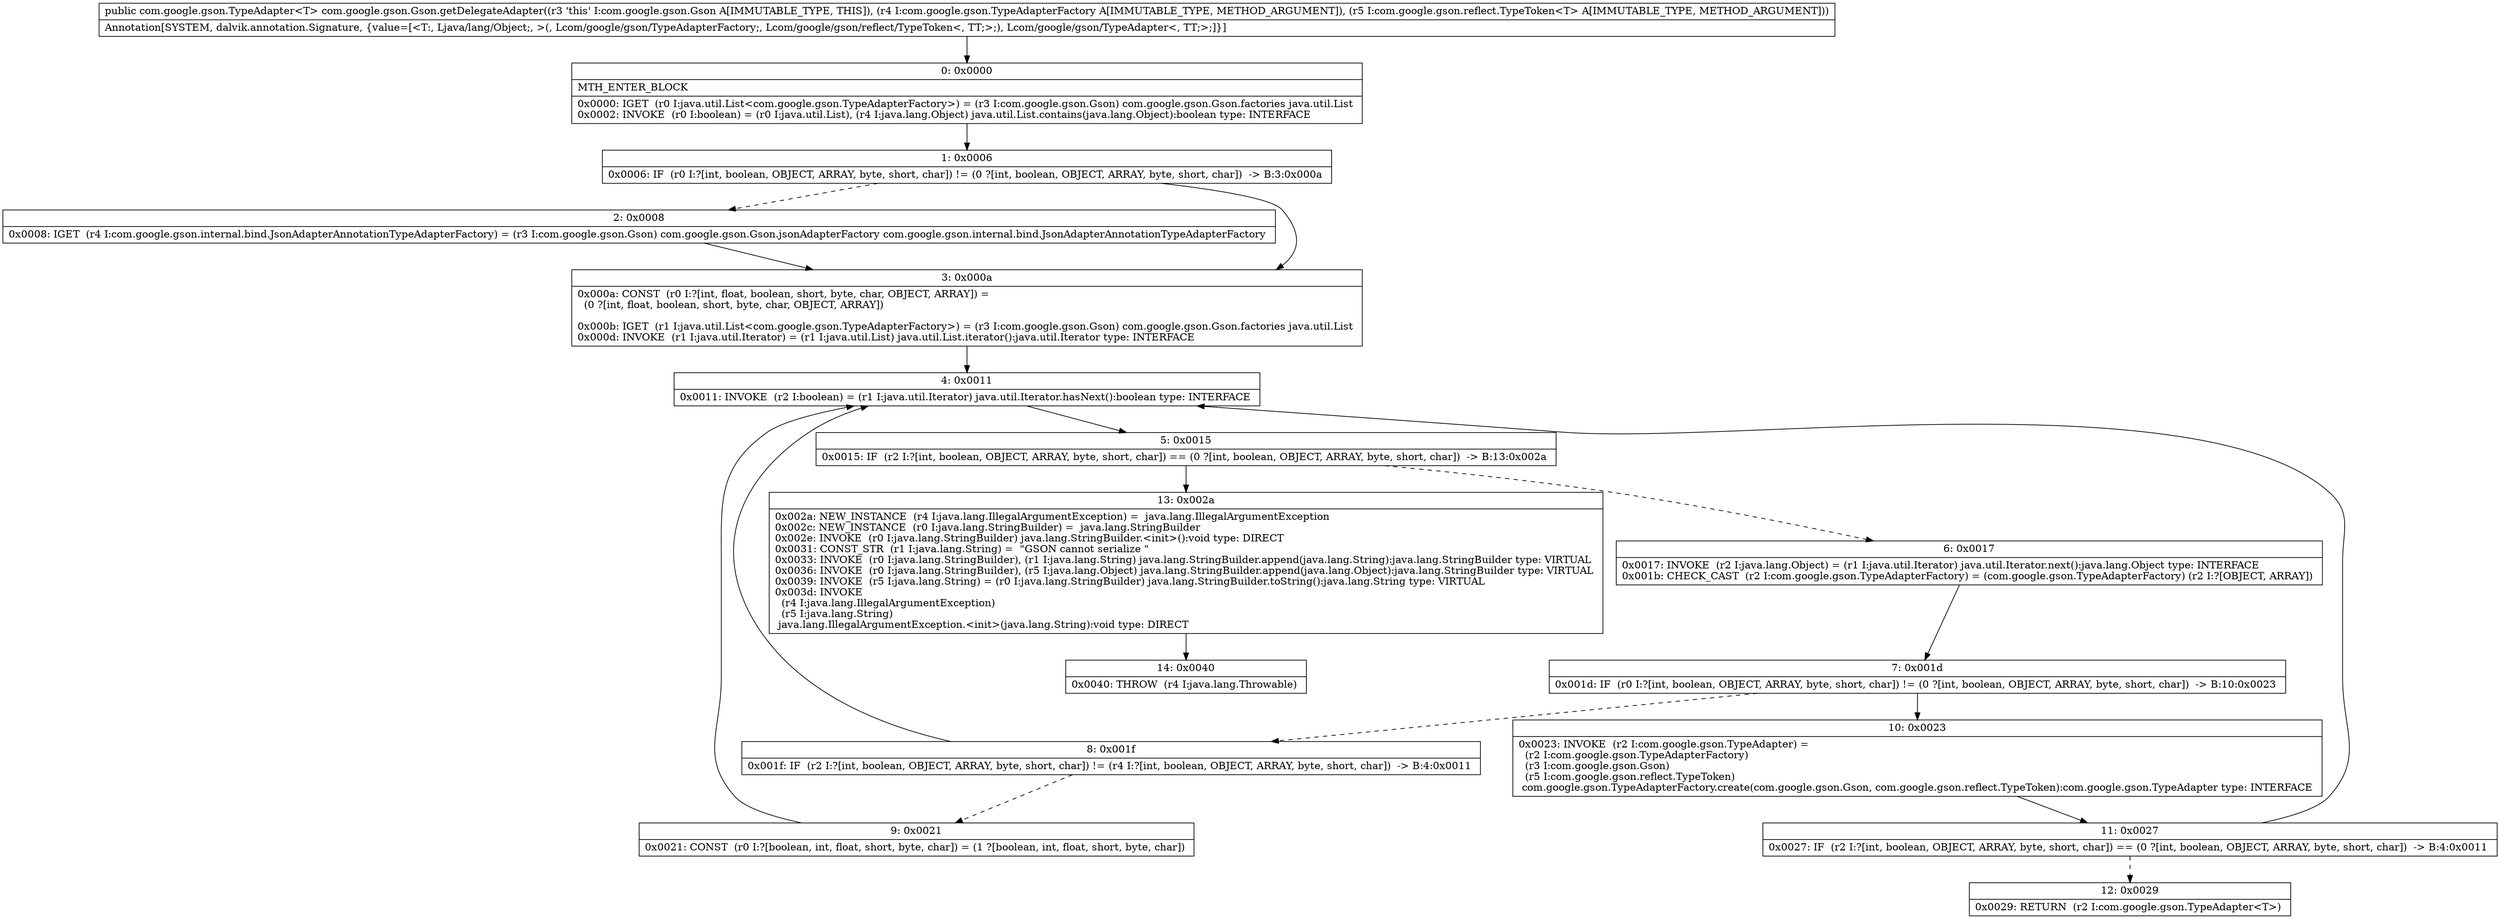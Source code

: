 digraph "CFG forcom.google.gson.Gson.getDelegateAdapter(Lcom\/google\/gson\/TypeAdapterFactory;Lcom\/google\/gson\/reflect\/TypeToken;)Lcom\/google\/gson\/TypeAdapter;" {
Node_0 [shape=record,label="{0\:\ 0x0000|MTH_ENTER_BLOCK\l|0x0000: IGET  (r0 I:java.util.List\<com.google.gson.TypeAdapterFactory\>) = (r3 I:com.google.gson.Gson) com.google.gson.Gson.factories java.util.List \l0x0002: INVOKE  (r0 I:boolean) = (r0 I:java.util.List), (r4 I:java.lang.Object) java.util.List.contains(java.lang.Object):boolean type: INTERFACE \l}"];
Node_1 [shape=record,label="{1\:\ 0x0006|0x0006: IF  (r0 I:?[int, boolean, OBJECT, ARRAY, byte, short, char]) != (0 ?[int, boolean, OBJECT, ARRAY, byte, short, char])  \-\> B:3:0x000a \l}"];
Node_2 [shape=record,label="{2\:\ 0x0008|0x0008: IGET  (r4 I:com.google.gson.internal.bind.JsonAdapterAnnotationTypeAdapterFactory) = (r3 I:com.google.gson.Gson) com.google.gson.Gson.jsonAdapterFactory com.google.gson.internal.bind.JsonAdapterAnnotationTypeAdapterFactory \l}"];
Node_3 [shape=record,label="{3\:\ 0x000a|0x000a: CONST  (r0 I:?[int, float, boolean, short, byte, char, OBJECT, ARRAY]) = \l  (0 ?[int, float, boolean, short, byte, char, OBJECT, ARRAY])\l \l0x000b: IGET  (r1 I:java.util.List\<com.google.gson.TypeAdapterFactory\>) = (r3 I:com.google.gson.Gson) com.google.gson.Gson.factories java.util.List \l0x000d: INVOKE  (r1 I:java.util.Iterator) = (r1 I:java.util.List) java.util.List.iterator():java.util.Iterator type: INTERFACE \l}"];
Node_4 [shape=record,label="{4\:\ 0x0011|0x0011: INVOKE  (r2 I:boolean) = (r1 I:java.util.Iterator) java.util.Iterator.hasNext():boolean type: INTERFACE \l}"];
Node_5 [shape=record,label="{5\:\ 0x0015|0x0015: IF  (r2 I:?[int, boolean, OBJECT, ARRAY, byte, short, char]) == (0 ?[int, boolean, OBJECT, ARRAY, byte, short, char])  \-\> B:13:0x002a \l}"];
Node_6 [shape=record,label="{6\:\ 0x0017|0x0017: INVOKE  (r2 I:java.lang.Object) = (r1 I:java.util.Iterator) java.util.Iterator.next():java.lang.Object type: INTERFACE \l0x001b: CHECK_CAST  (r2 I:com.google.gson.TypeAdapterFactory) = (com.google.gson.TypeAdapterFactory) (r2 I:?[OBJECT, ARRAY]) \l}"];
Node_7 [shape=record,label="{7\:\ 0x001d|0x001d: IF  (r0 I:?[int, boolean, OBJECT, ARRAY, byte, short, char]) != (0 ?[int, boolean, OBJECT, ARRAY, byte, short, char])  \-\> B:10:0x0023 \l}"];
Node_8 [shape=record,label="{8\:\ 0x001f|0x001f: IF  (r2 I:?[int, boolean, OBJECT, ARRAY, byte, short, char]) != (r4 I:?[int, boolean, OBJECT, ARRAY, byte, short, char])  \-\> B:4:0x0011 \l}"];
Node_9 [shape=record,label="{9\:\ 0x0021|0x0021: CONST  (r0 I:?[boolean, int, float, short, byte, char]) = (1 ?[boolean, int, float, short, byte, char]) \l}"];
Node_10 [shape=record,label="{10\:\ 0x0023|0x0023: INVOKE  (r2 I:com.google.gson.TypeAdapter) = \l  (r2 I:com.google.gson.TypeAdapterFactory)\l  (r3 I:com.google.gson.Gson)\l  (r5 I:com.google.gson.reflect.TypeToken)\l com.google.gson.TypeAdapterFactory.create(com.google.gson.Gson, com.google.gson.reflect.TypeToken):com.google.gson.TypeAdapter type: INTERFACE \l}"];
Node_11 [shape=record,label="{11\:\ 0x0027|0x0027: IF  (r2 I:?[int, boolean, OBJECT, ARRAY, byte, short, char]) == (0 ?[int, boolean, OBJECT, ARRAY, byte, short, char])  \-\> B:4:0x0011 \l}"];
Node_12 [shape=record,label="{12\:\ 0x0029|0x0029: RETURN  (r2 I:com.google.gson.TypeAdapter\<T\>) \l}"];
Node_13 [shape=record,label="{13\:\ 0x002a|0x002a: NEW_INSTANCE  (r4 I:java.lang.IllegalArgumentException) =  java.lang.IllegalArgumentException \l0x002c: NEW_INSTANCE  (r0 I:java.lang.StringBuilder) =  java.lang.StringBuilder \l0x002e: INVOKE  (r0 I:java.lang.StringBuilder) java.lang.StringBuilder.\<init\>():void type: DIRECT \l0x0031: CONST_STR  (r1 I:java.lang.String) =  \"GSON cannot serialize \" \l0x0033: INVOKE  (r0 I:java.lang.StringBuilder), (r1 I:java.lang.String) java.lang.StringBuilder.append(java.lang.String):java.lang.StringBuilder type: VIRTUAL \l0x0036: INVOKE  (r0 I:java.lang.StringBuilder), (r5 I:java.lang.Object) java.lang.StringBuilder.append(java.lang.Object):java.lang.StringBuilder type: VIRTUAL \l0x0039: INVOKE  (r5 I:java.lang.String) = (r0 I:java.lang.StringBuilder) java.lang.StringBuilder.toString():java.lang.String type: VIRTUAL \l0x003d: INVOKE  \l  (r4 I:java.lang.IllegalArgumentException)\l  (r5 I:java.lang.String)\l java.lang.IllegalArgumentException.\<init\>(java.lang.String):void type: DIRECT \l}"];
Node_14 [shape=record,label="{14\:\ 0x0040|0x0040: THROW  (r4 I:java.lang.Throwable) \l}"];
MethodNode[shape=record,label="{public com.google.gson.TypeAdapter\<T\> com.google.gson.Gson.getDelegateAdapter((r3 'this' I:com.google.gson.Gson A[IMMUTABLE_TYPE, THIS]), (r4 I:com.google.gson.TypeAdapterFactory A[IMMUTABLE_TYPE, METHOD_ARGUMENT]), (r5 I:com.google.gson.reflect.TypeToken\<T\> A[IMMUTABLE_TYPE, METHOD_ARGUMENT]))  | Annotation[SYSTEM, dalvik.annotation.Signature, \{value=[\<T:, Ljava\/lang\/Object;, \>(, Lcom\/google\/gson\/TypeAdapterFactory;, Lcom\/google\/gson\/reflect\/TypeToken\<, TT;\>;), Lcom\/google\/gson\/TypeAdapter\<, TT;\>;]\}]\l}"];
MethodNode -> Node_0;
Node_0 -> Node_1;
Node_1 -> Node_2[style=dashed];
Node_1 -> Node_3;
Node_2 -> Node_3;
Node_3 -> Node_4;
Node_4 -> Node_5;
Node_5 -> Node_6[style=dashed];
Node_5 -> Node_13;
Node_6 -> Node_7;
Node_7 -> Node_8[style=dashed];
Node_7 -> Node_10;
Node_8 -> Node_4;
Node_8 -> Node_9[style=dashed];
Node_9 -> Node_4;
Node_10 -> Node_11;
Node_11 -> Node_4;
Node_11 -> Node_12[style=dashed];
Node_13 -> Node_14;
}

